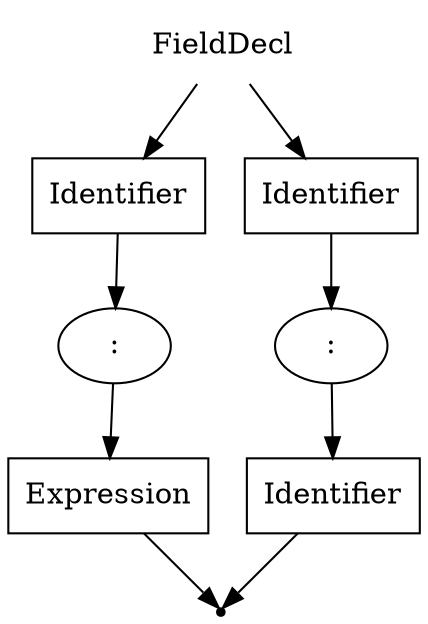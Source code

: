 digraph FieldDecl {
  start [label="FieldDecl" shape=plaintext];
  A [label="Identifier" shape=box];
  B [label=":" shape=oval];
  C [label="Expression" shape=box];
  D [label="Identifier" shape=box];
  E [label=":" shape=oval];
  F [label="Identifier" shape=box];
  end [label="" shape=point];
  start -> D;
  start -> A;
  A -> B;
  B -> C;
  C -> end;
  D -> E;
  E -> F;
  F -> end;
}